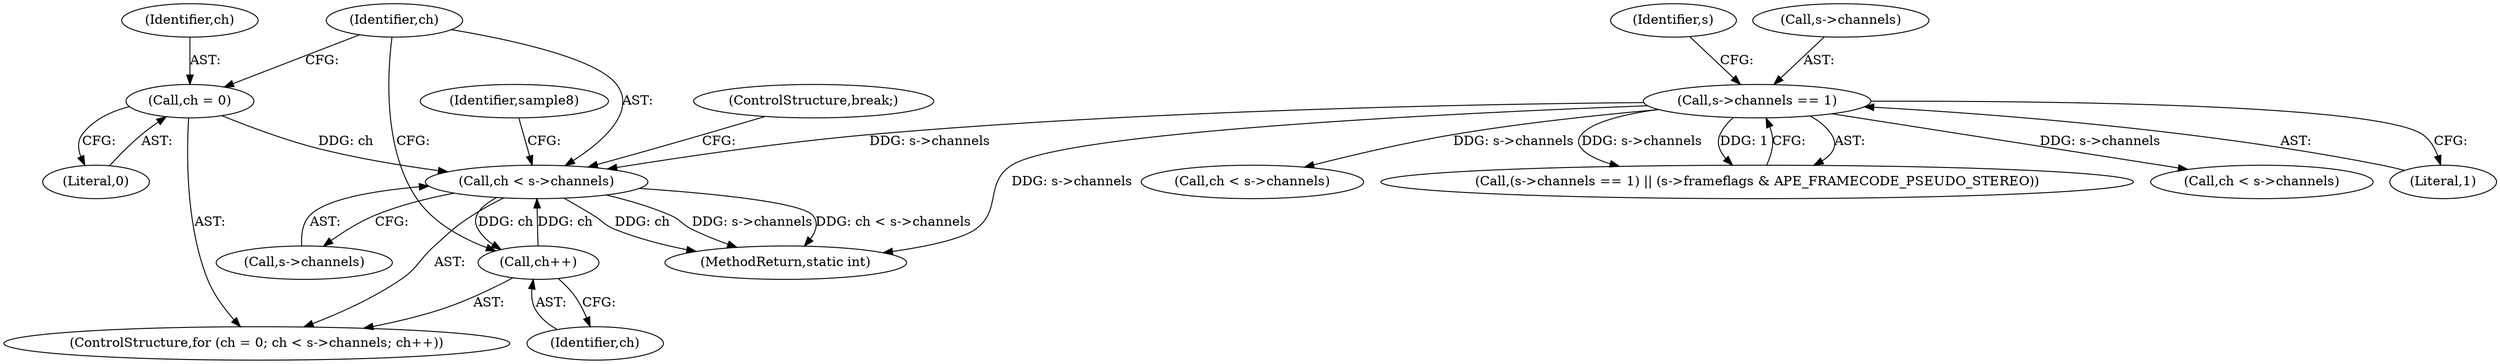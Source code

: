 digraph "0_FFmpeg_ba4beaf6149f7241c8bd85fe853318c2f6837ad0@pointer" {
"1000570" [label="(Call,ch < s->channels)"];
"1000567" [label="(Call,ch = 0)"];
"1000575" [label="(Call,ch++)"];
"1000570" [label="(Call,ch < s->channels)"];
"1000526" [label="(Call,s->channels == 1)"];
"1000527" [label="(Call,s->channels)"];
"1000617" [label="(Call,ch < s->channels)"];
"1000575" [label="(Call,ch++)"];
"1000571" [label="(Identifier,ch)"];
"1000569" [label="(Literal,0)"];
"1000566" [label="(ControlStructure,for (ch = 0; ch < s->channels; ch++))"];
"1000567" [label="(Call,ch = 0)"];
"1000611" [label="(ControlStructure,break;)"];
"1000576" [label="(Identifier,ch)"];
"1000530" [label="(Literal,1)"];
"1000719" [label="(MethodReturn,static int)"];
"1000572" [label="(Call,s->channels)"];
"1000579" [label="(Identifier,sample8)"];
"1000526" [label="(Call,s->channels == 1)"];
"1000533" [label="(Identifier,s)"];
"1000570" [label="(Call,ch < s->channels)"];
"1000525" [label="(Call,(s->channels == 1) || (s->frameflags & APE_FRAMECODE_PSEUDO_STEREO))"];
"1000568" [label="(Identifier,ch)"];
"1000660" [label="(Call,ch < s->channels)"];
"1000570" -> "1000566"  [label="AST: "];
"1000570" -> "1000572"  [label="CFG: "];
"1000571" -> "1000570"  [label="AST: "];
"1000572" -> "1000570"  [label="AST: "];
"1000579" -> "1000570"  [label="CFG: "];
"1000611" -> "1000570"  [label="CFG: "];
"1000570" -> "1000719"  [label="DDG: ch"];
"1000570" -> "1000719"  [label="DDG: s->channels"];
"1000570" -> "1000719"  [label="DDG: ch < s->channels"];
"1000567" -> "1000570"  [label="DDG: ch"];
"1000575" -> "1000570"  [label="DDG: ch"];
"1000526" -> "1000570"  [label="DDG: s->channels"];
"1000570" -> "1000575"  [label="DDG: ch"];
"1000567" -> "1000566"  [label="AST: "];
"1000567" -> "1000569"  [label="CFG: "];
"1000568" -> "1000567"  [label="AST: "];
"1000569" -> "1000567"  [label="AST: "];
"1000571" -> "1000567"  [label="CFG: "];
"1000575" -> "1000566"  [label="AST: "];
"1000575" -> "1000576"  [label="CFG: "];
"1000576" -> "1000575"  [label="AST: "];
"1000571" -> "1000575"  [label="CFG: "];
"1000526" -> "1000525"  [label="AST: "];
"1000526" -> "1000530"  [label="CFG: "];
"1000527" -> "1000526"  [label="AST: "];
"1000530" -> "1000526"  [label="AST: "];
"1000533" -> "1000526"  [label="CFG: "];
"1000525" -> "1000526"  [label="CFG: "];
"1000526" -> "1000719"  [label="DDG: s->channels"];
"1000526" -> "1000525"  [label="DDG: s->channels"];
"1000526" -> "1000525"  [label="DDG: 1"];
"1000526" -> "1000617"  [label="DDG: s->channels"];
"1000526" -> "1000660"  [label="DDG: s->channels"];
}
